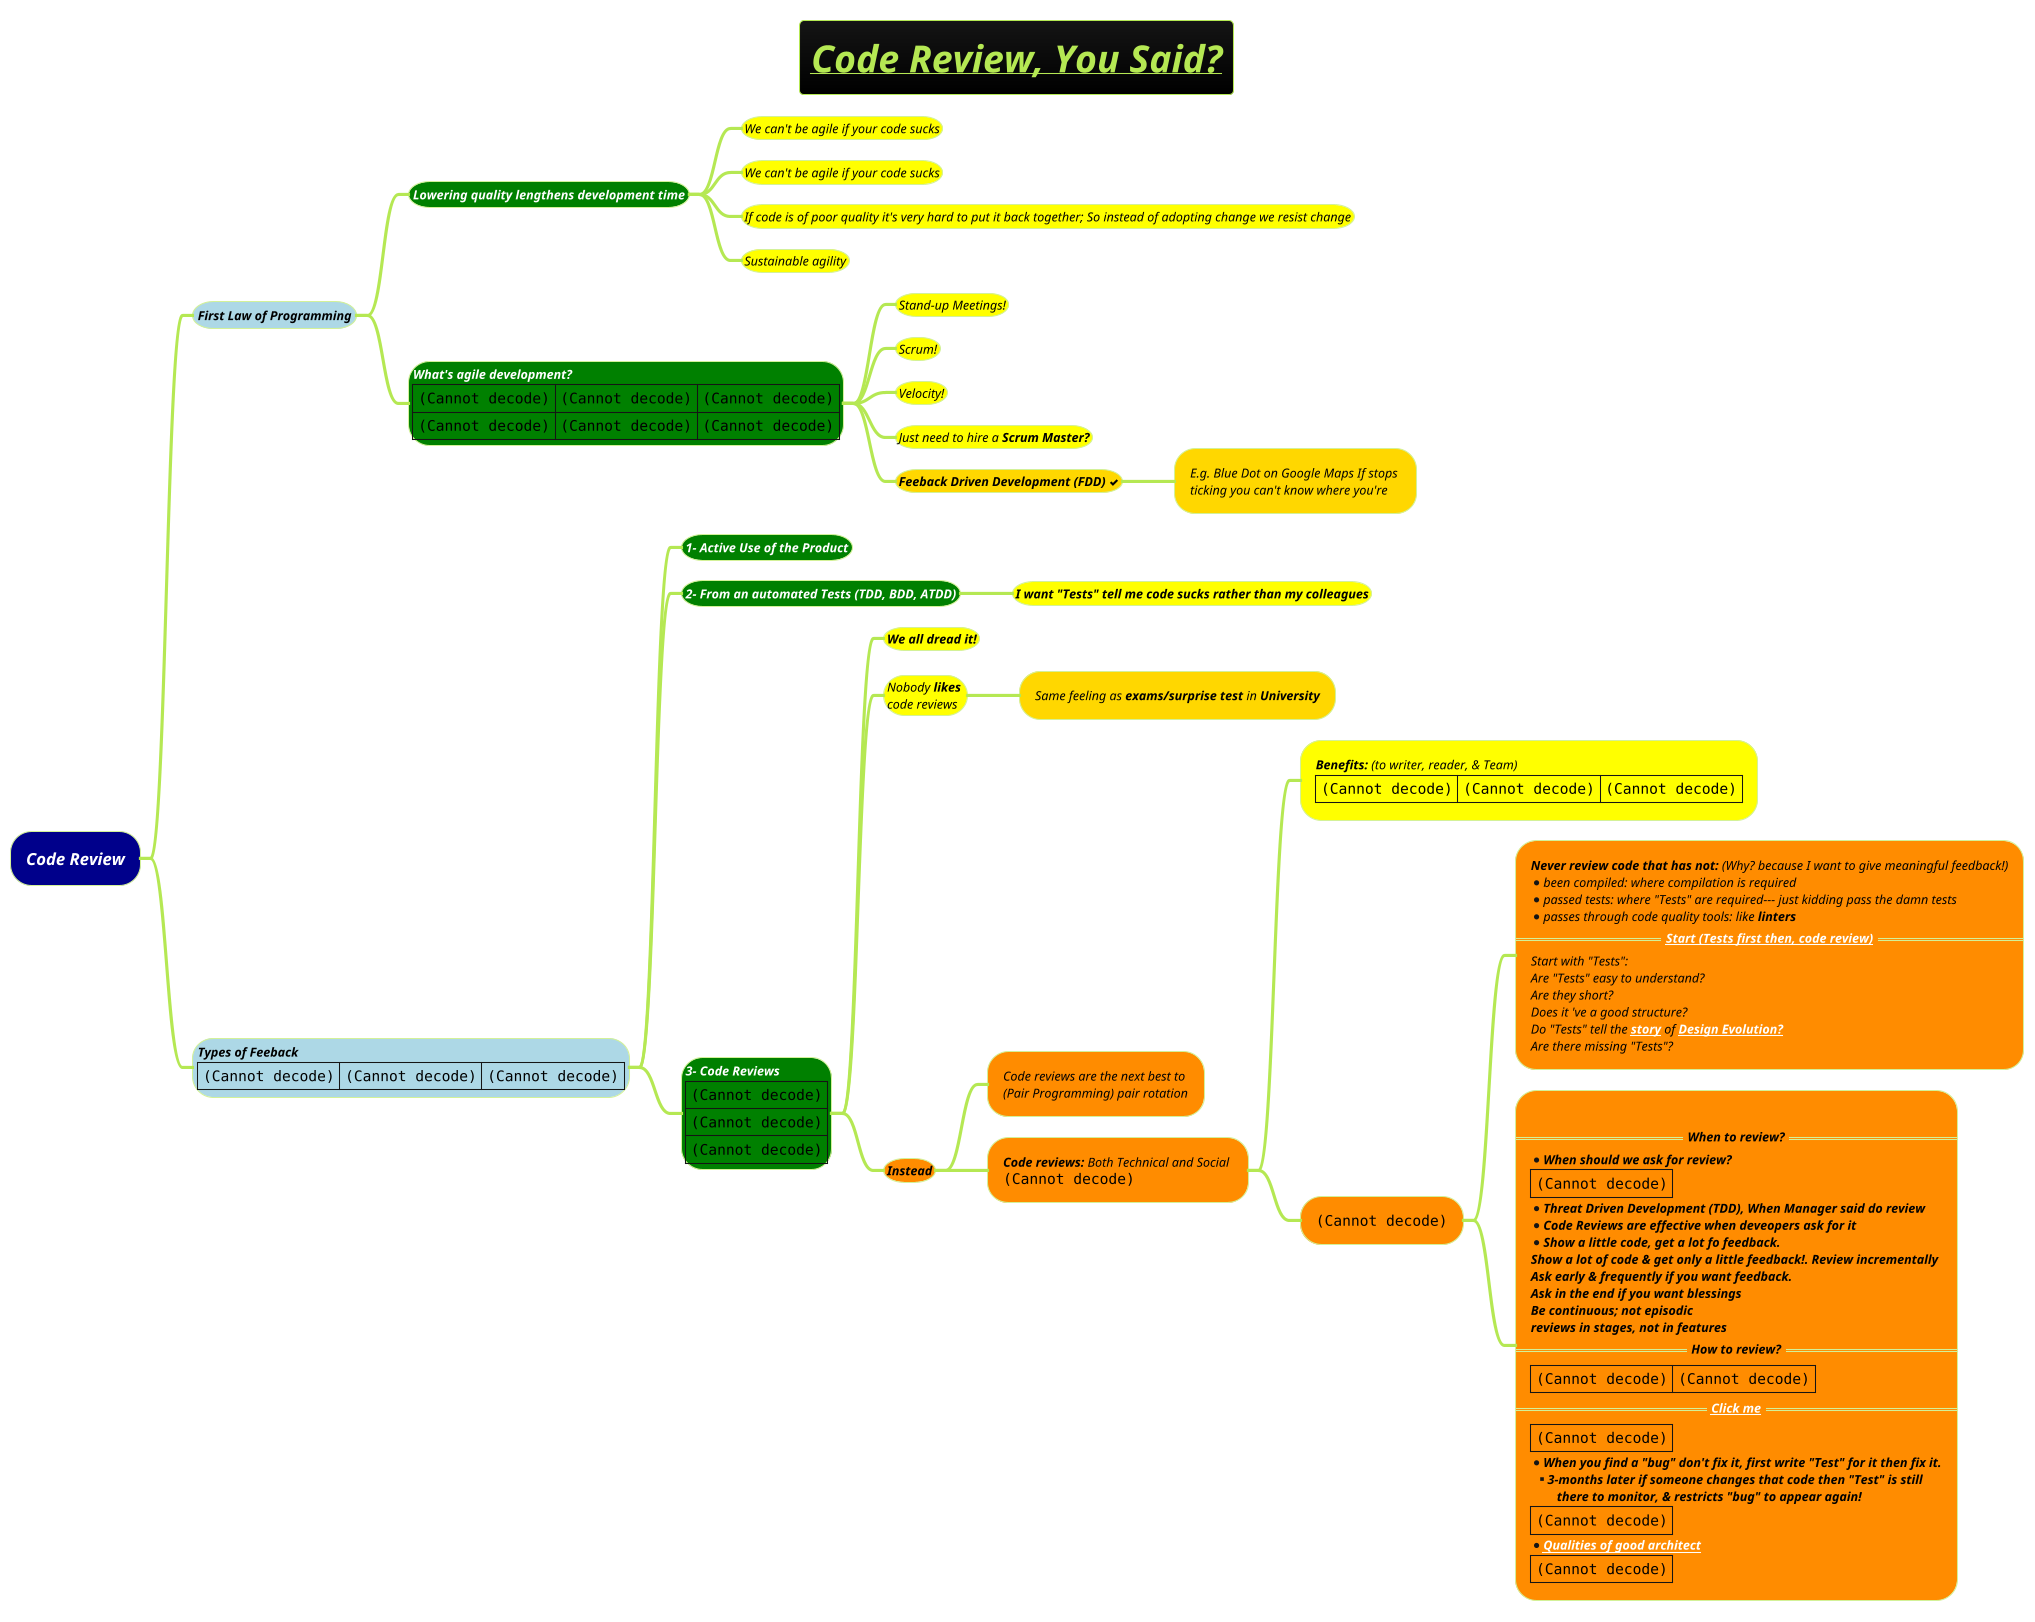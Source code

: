 @startmindmap

title =<i><b><u>Code Review, You Said?
!theme hacker

*[#darkblue] <i><color #white>Code Review
**[#lightblue] <i><color #black><size:12>First Law of Programming
***[#green] <b><i><color #white><size:12>Lowering quality lengthens development time
****[#yellow] <i><color #black><size:12>We can't be agile if your code sucks
****[#yellow] <i><color #black><size:12>We can't be agile if your code sucks
****[#yellow] <i><color #black><size:12>If code is of poor quality it's very hard to put it back together; So instead of adopting change we resist change
****[#yellow] <i><color #black><size:12>Sustainable agility
***[#green]:<b><i><color #white><size:12>What's agile development?
|<img:images/img_482.png{scale=.28}>|<img:images/img_483.png{scale=.28}>|<img:images/img_481.png{scale=.28}>|
|<img:images/img_479.png{scale=.3}>|<img:images/img_480.png{scale=.35}>|<img:images/img_480.png{scale=.35}>|;
****[#yellow] <i><color #black><size:12>Stand-up Meetings!
****[#yellow] <i><color #black><size:12>Scrum!
****[#yellow] <i><color #black><size:12>Velocity!
****[#yellow] <i><color #black><size:12>Just need to hire a <b>Scrum Master?
****[#gold] <b><i><color #black><size:12>Feeback Driven Development (FDD) <&check>
*****[#gold] <i><color #black><size:12>E.g. Blue Dot on Google Maps If stops \n<i><color #black><size:12>ticking you can't know where you're
**[#lightblue]:<i><color #black><size:12>Types of Feeback
|<img:images/img_484.png{scale=.3}>|<img:images/img_485.png{scale=.3}>|<img:images/img_486.png{scale=.3}>|;
***[#green] <b><i><color #white><size:12>1- Active Use of the Product
***[#green] <b><i><color #white><size:12>2- From an automated Tests (TDD, BDD, ATDD)
****[#yellow] <b><i><color #black><size:12>I want "Tests" tell me code sucks rather than my colleagues
***[#green]:<b><i><color #white><size:12>3- Code Reviews
|<img:images/img_487.png{scale=.25}>|
|<img:images/img_488.png{scale=.33}>|
|<img:images/img_489.png{scale=.51}>|;
****[#yellow] <b><i><color #black><size:12>We all dread it!
****[#yellow] <i><color #black><size:12>Nobody **likes** \n<i><color #black><size:12>code reviews
*****[#gold] <i><color #black><size:12>Same feeling as **exams/surprise test** in <b>University
****[#darkorange] <b><i><color #black><size:12>Instead
*****[#darkorange] <i><color #black><size:12>Code reviews are the next best to \n<i><color #black><size:12>(Pair Programming) pair rotation
*****[#darkorange] <i><color #black><size:12>**Code reviews:** Both Technical and Social \n<img:images/img_490.png{scale=.63}>
******[#yellow]:<i><color #black><size:12>**Benefits:** (to writer, reader, & Team)
|<img:images/img_491.png{scale=.45}>|<img:images/img_492.png{scale=.4}>|<img:images/img_493.png{scale=.42}>|;
******[#darkorange] <i><color #black><size:12><img:images/img_494.png{scale=.35}>
*******[#darkorange]:<i><color #black><size:12><b>Never review code that has not:</b> (Why? because I want to give meaningful feedback!)
*<i><color #black><size:12>been compiled: where compilation is required
*<i><color #black><size:12>passed tests: where "Tests" are required--- just kidding pass the damn tests
*<i><color #black><size:12>passes through code quality tools: like <b>linters
==<i><color #black><size:12><b>[[docs/3-programming-languages/Venkat-Subramaniam/images/img_84.png Start (Tests first then, code review)]]==
<i><color #black><size:12>Start with "Tests":
<i><color #black><size:12>Are "Tests" easy to understand?
<i><color #black><size:12>Are they short?
<i><color #black><size:12>Does it 've a good structure?
<i><color #black><size:12>Do "Tests" tell the **[[docs/3-programming-languages/Venkat-Subramaniam/images/img_504.png story]]** of <b>[[docs/3-programming-languages/Venkat-Subramaniam/images/img_504.png Design Evolution?]]
<i><color #black><size:12>Are there missing "Tests"?;
*******[#darkorange]:
==<i><color #black><size:12><b>When to review?==
*<i><color #black><size:12><b>When should we ask for review?
|<img:images/img_505.png{scale=.5}>|
*<i><color #black><size:12><b>Threat Driven Development (TDD), When Manager said do review
*<i><color #black><size:12><b>Code Reviews are effective when deveopers ask for it
*<i><color #black><size:12><b>Show a little code, get a lot fo feedback.
<i><color #black><size:12><b>Show a lot of code & get only a little feedback!. Review incrementally
<i><color #black><size:12><b>Ask early & frequently if you want feedback.
<i><color #black><size:12><b>Ask in the end if you want blessings
<i><color #black><size:12><b>Be continuous; not episodic
<i><color #black><size:12><b>reviews in stages, not in features
==<i><color #black><size:12><b>How to review?==
|<img:images/img_506.png{scale=.25}>|<img:images/img_507.png{scale=.22}>|
==<i><color #black><size:12><b>[[docs/3-programming-languages/Venkat-Subramaniam/images/img_508.png Click me]]==
|<img:images/img_508.png{scale=.35}>|
*<i><color #black><size:12><b>When you find a "bug" don't fix it, first write "Test" for it then fix it.
**<i><color #black><size:12><b>3-months later if someone changes that code then "Test" is still
<i><color #black><size:12><b>\tthere to monitor, & restricts "bug" to appear again!
|<img:images/img_509.png{scale=.35}>|
*<i><color #black><size:12><b>[[docs/3-programming-languages/Venkat-Subramaniam/Qualities-of-good-architect.puml Qualities of good architect]]
|<img:images/img_510.png{scale=.35}>|;




@endmindmap
